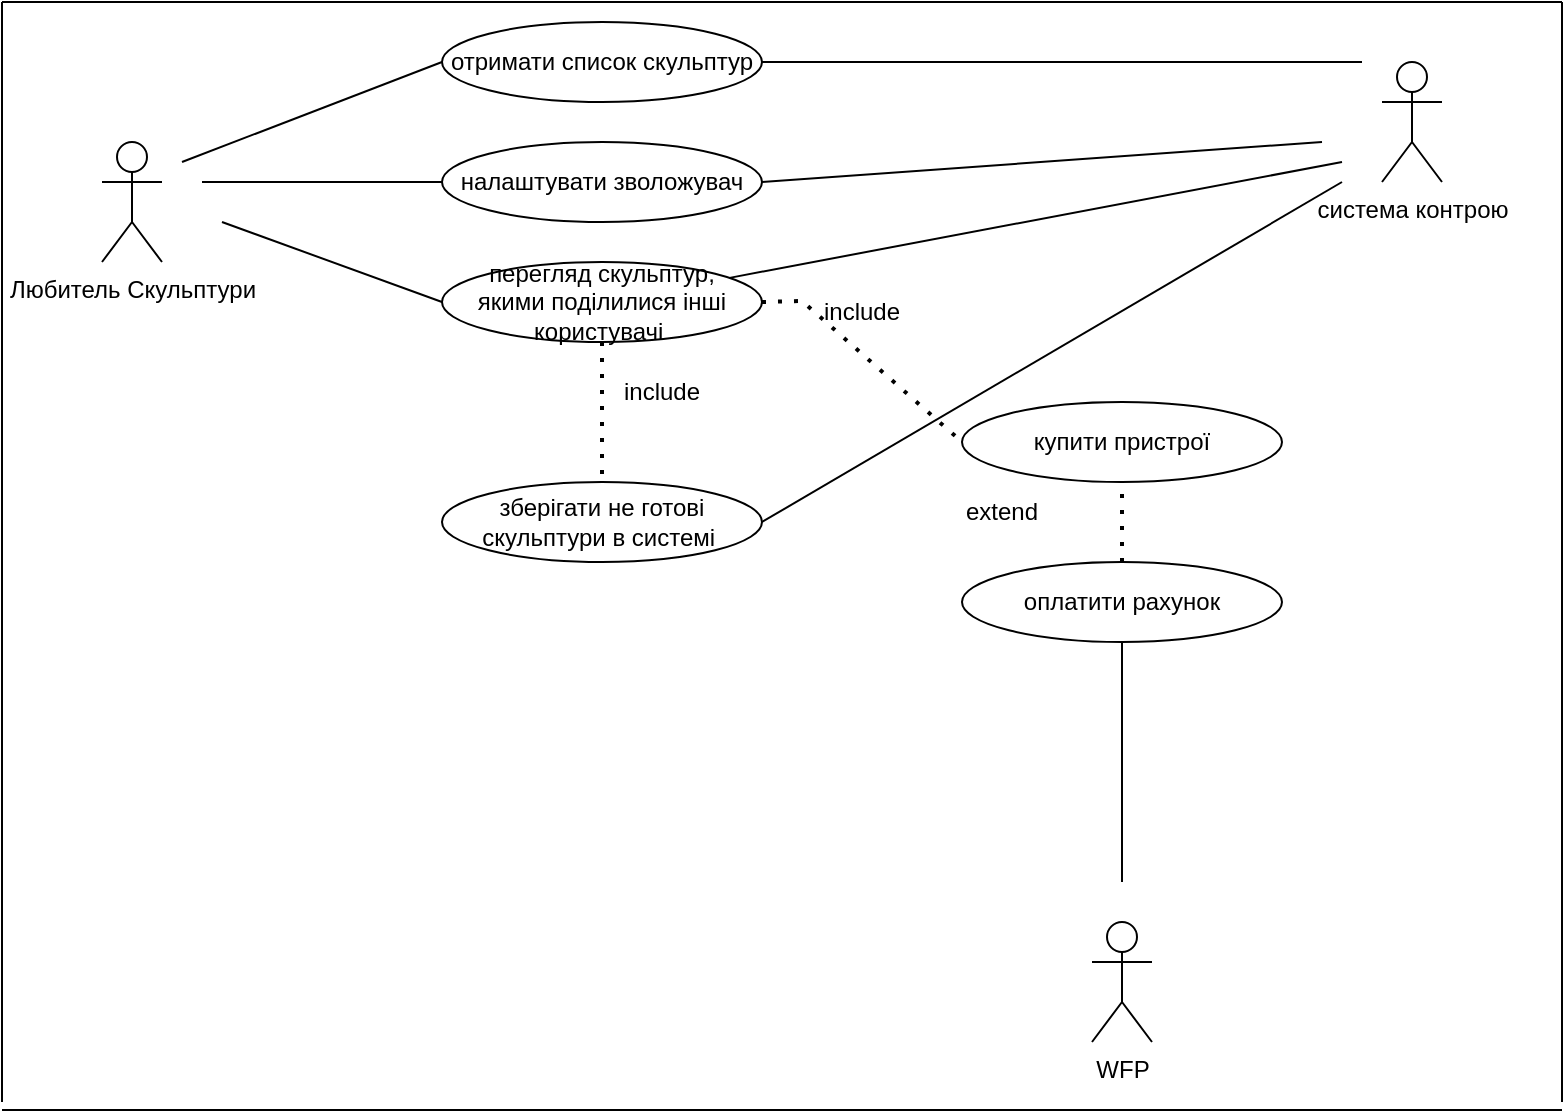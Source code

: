 <mxfile version="20.3.0" type="device"><diagram id="ooChydllbLdi2zz7a0jm" name="Страница 1"><mxGraphModel dx="1185" dy="662" grid="1" gridSize="10" guides="1" tooltips="1" connect="1" arrows="1" fold="1" page="1" pageScale="1" pageWidth="827" pageHeight="1169" math="0" shadow="0"><root><mxCell id="0"/><mxCell id="1" parent="0"/><mxCell id="dQ7thIJIyjBgFreXGTuO-1" value="Любитель Скульптури" style="shape=umlActor;verticalLabelPosition=bottom;verticalAlign=top;html=1;" parent="1" vertex="1"><mxGeometry x="70" y="100" width="30" height="60" as="geometry"/></mxCell><mxCell id="dQ7thIJIyjBgFreXGTuO-2" value="отримати список скульптур" style="ellipse;whiteSpace=wrap;html=1;" parent="1" vertex="1"><mxGeometry x="240" y="40" width="160" height="40" as="geometry"/></mxCell><mxCell id="dQ7thIJIyjBgFreXGTuO-3" value="налаштувати зволожувач" style="ellipse;whiteSpace=wrap;html=1;" parent="1" vertex="1"><mxGeometry x="240" y="100" width="160" height="40" as="geometry"/></mxCell><mxCell id="dQ7thIJIyjBgFreXGTuO-4" value="перегляд скульптур, &lt;br&gt;якими поділилися інші користувачі&amp;nbsp;" style="ellipse;whiteSpace=wrap;html=1;" parent="1" vertex="1"><mxGeometry x="240" y="160" width="160" height="40" as="geometry"/></mxCell><mxCell id="dQ7thIJIyjBgFreXGTuO-5" value="зберігати не готові скульптури в системі&amp;nbsp;" style="ellipse;whiteSpace=wrap;html=1;" parent="1" vertex="1"><mxGeometry x="240" y="270" width="160" height="40" as="geometry"/></mxCell><mxCell id="dQ7thIJIyjBgFreXGTuO-8" value="" style="endArrow=none;html=1;rounded=0;entryX=0;entryY=0.5;entryDx=0;entryDy=0;" parent="1" target="dQ7thIJIyjBgFreXGTuO-2" edge="1"><mxGeometry width="50" height="50" relative="1" as="geometry"><mxPoint x="110" y="110" as="sourcePoint"/><mxPoint x="170" y="80" as="targetPoint"/></mxGeometry></mxCell><mxCell id="dQ7thIJIyjBgFreXGTuO-9" value="" style="endArrow=none;html=1;rounded=0;" parent="1" target="dQ7thIJIyjBgFreXGTuO-3" edge="1"><mxGeometry width="50" height="50" relative="1" as="geometry"><mxPoint x="120" y="120" as="sourcePoint"/><mxPoint x="250" y="70" as="targetPoint"/></mxGeometry></mxCell><mxCell id="dQ7thIJIyjBgFreXGTuO-10" value="" style="endArrow=none;html=1;rounded=0;entryX=0;entryY=0.5;entryDx=0;entryDy=0;" parent="1" target="dQ7thIJIyjBgFreXGTuO-4" edge="1"><mxGeometry width="50" height="50" relative="1" as="geometry"><mxPoint x="130" y="140" as="sourcePoint"/><mxPoint x="250" y="130" as="targetPoint"/></mxGeometry></mxCell><mxCell id="dQ7thIJIyjBgFreXGTuO-12" value="купити пристрої" style="ellipse;whiteSpace=wrap;html=1;" parent="1" vertex="1"><mxGeometry x="500" y="230" width="160" height="40" as="geometry"/></mxCell><mxCell id="dQ7thIJIyjBgFreXGTuO-13" value="" style="endArrow=none;dashed=1;html=1;dashPattern=1 3;strokeWidth=2;rounded=0;entryX=0;entryY=0.5;entryDx=0;entryDy=0;exitX=1;exitY=0.5;exitDx=0;exitDy=0;" parent="1" source="dQ7thIJIyjBgFreXGTuO-4" target="dQ7thIJIyjBgFreXGTuO-12" edge="1"><mxGeometry width="50" height="50" relative="1" as="geometry"><mxPoint x="400" y="180" as="sourcePoint"/><mxPoint x="470" y="179.5" as="targetPoint"/><Array as="points"><mxPoint x="420" y="179.5"/></Array></mxGeometry></mxCell><mxCell id="dQ7thIJIyjBgFreXGTuO-14" value="include" style="text;html=1;strokeColor=none;fillColor=none;align=center;verticalAlign=middle;whiteSpace=wrap;rounded=0;" parent="1" vertex="1"><mxGeometry x="420" y="170" width="60" height="30" as="geometry"/></mxCell><mxCell id="dQ7thIJIyjBgFreXGTuO-15" value="оплатити рахунок" style="ellipse;whiteSpace=wrap;html=1;" parent="1" vertex="1"><mxGeometry x="500" y="310" width="160" height="40" as="geometry"/></mxCell><mxCell id="dQ7thIJIyjBgFreXGTuO-16" value="" style="endArrow=none;dashed=1;html=1;dashPattern=1 3;strokeWidth=2;rounded=0;entryX=0.5;entryY=1;entryDx=0;entryDy=0;exitX=0.5;exitY=0;exitDx=0;exitDy=0;" parent="1" source="dQ7thIJIyjBgFreXGTuO-15" target="dQ7thIJIyjBgFreXGTuO-12" edge="1"><mxGeometry width="50" height="50" relative="1" as="geometry"><mxPoint x="390" y="410" as="sourcePoint"/><mxPoint x="440" y="360" as="targetPoint"/></mxGeometry></mxCell><mxCell id="dQ7thIJIyjBgFreXGTuO-17" value="extend" style="text;html=1;strokeColor=none;fillColor=none;align=center;verticalAlign=middle;whiteSpace=wrap;rounded=0;" parent="1" vertex="1"><mxGeometry x="490" y="270" width="60" height="30" as="geometry"/></mxCell><mxCell id="dQ7thIJIyjBgFreXGTuO-22" value="WFP" style="shape=umlActor;verticalLabelPosition=bottom;verticalAlign=top;html=1;outlineConnect=0;" parent="1" vertex="1"><mxGeometry x="565" y="490" width="30" height="60" as="geometry"/></mxCell><mxCell id="dQ7thIJIyjBgFreXGTuO-23" value="" style="endArrow=none;html=1;rounded=0;entryX=0.5;entryY=1;entryDx=0;entryDy=0;" parent="1" target="dQ7thIJIyjBgFreXGTuO-15" edge="1"><mxGeometry width="50" height="50" relative="1" as="geometry"><mxPoint x="580" y="470" as="sourcePoint"/><mxPoint x="560" y="420" as="targetPoint"/></mxGeometry></mxCell><mxCell id="dQ7thIJIyjBgFreXGTuO-24" value="система контрою" style="shape=umlActor;verticalLabelPosition=bottom;verticalAlign=top;html=1;outlineConnect=0;" parent="1" vertex="1"><mxGeometry x="710" y="60" width="30" height="60" as="geometry"/></mxCell><mxCell id="dQ7thIJIyjBgFreXGTuO-25" value="" style="endArrow=none;html=1;rounded=0;entryX=1;entryY=0.5;entryDx=0;entryDy=0;" parent="1" target="dQ7thIJIyjBgFreXGTuO-2" edge="1"><mxGeometry width="50" height="50" relative="1" as="geometry"><mxPoint x="700" y="60" as="sourcePoint"/><mxPoint x="250" y="70" as="targetPoint"/></mxGeometry></mxCell><mxCell id="dQ7thIJIyjBgFreXGTuO-26" value="" style="endArrow=none;html=1;rounded=0;entryX=1;entryY=0.5;entryDx=0;entryDy=0;" parent="1" target="dQ7thIJIyjBgFreXGTuO-3" edge="1"><mxGeometry width="50" height="50" relative="1" as="geometry"><mxPoint x="680" y="100" as="sourcePoint"/><mxPoint x="250" y="130" as="targetPoint"/></mxGeometry></mxCell><mxCell id="dQ7thIJIyjBgFreXGTuO-27" value="" style="endArrow=none;html=1;rounded=0;" parent="1" target="dQ7thIJIyjBgFreXGTuO-4" edge="1"><mxGeometry width="50" height="50" relative="1" as="geometry"><mxPoint x="690" y="110" as="sourcePoint"/><mxPoint x="410" y="130" as="targetPoint"/></mxGeometry></mxCell><mxCell id="dQ7thIJIyjBgFreXGTuO-28" value="" style="endArrow=none;html=1;rounded=0;entryX=1;entryY=0.5;entryDx=0;entryDy=0;" parent="1" target="dQ7thIJIyjBgFreXGTuO-5" edge="1"><mxGeometry width="50" height="50" relative="1" as="geometry"><mxPoint x="690" y="120" as="sourcePoint"/><mxPoint x="393.793" y="177.931" as="targetPoint"/></mxGeometry></mxCell><mxCell id="ybV1Wa_5oU9VnWizN3Ou-4" value="" style="endArrow=none;html=1;rounded=0;" edge="1" parent="1"><mxGeometry width="50" height="50" relative="1" as="geometry"><mxPoint x="20" y="580" as="sourcePoint"/><mxPoint x="20" y="30" as="targetPoint"/></mxGeometry></mxCell><mxCell id="ybV1Wa_5oU9VnWizN3Ou-5" value="" style="endArrow=none;html=1;rounded=0;" edge="1" parent="1"><mxGeometry width="50" height="50" relative="1" as="geometry"><mxPoint x="800" y="30" as="sourcePoint"/><mxPoint x="20" y="30" as="targetPoint"/></mxGeometry></mxCell><mxCell id="ybV1Wa_5oU9VnWizN3Ou-6" value="" style="endArrow=none;html=1;rounded=0;" edge="1" parent="1"><mxGeometry width="50" height="50" relative="1" as="geometry"><mxPoint x="800" y="584" as="sourcePoint"/><mxPoint x="20" y="584" as="targetPoint"/></mxGeometry></mxCell><mxCell id="ybV1Wa_5oU9VnWizN3Ou-7" value="" style="endArrow=none;html=1;rounded=0;" edge="1" parent="1"><mxGeometry width="50" height="50" relative="1" as="geometry"><mxPoint x="800" y="580" as="sourcePoint"/><mxPoint x="800" y="30" as="targetPoint"/></mxGeometry></mxCell><mxCell id="ybV1Wa_5oU9VnWizN3Ou-11" value="" style="endArrow=none;dashed=1;html=1;dashPattern=1 3;strokeWidth=2;rounded=0;entryX=0.5;entryY=0;entryDx=0;entryDy=0;exitX=0.5;exitY=1;exitDx=0;exitDy=0;" edge="1" parent="1" source="dQ7thIJIyjBgFreXGTuO-4" target="dQ7thIJIyjBgFreXGTuO-5"><mxGeometry width="50" height="50" relative="1" as="geometry"><mxPoint x="410" y="190" as="sourcePoint"/><mxPoint x="510" y="250.0" as="targetPoint"/><Array as="points"/></mxGeometry></mxCell><mxCell id="ybV1Wa_5oU9VnWizN3Ou-13" value="include" style="text;html=1;strokeColor=none;fillColor=none;align=center;verticalAlign=middle;whiteSpace=wrap;rounded=0;" vertex="1" parent="1"><mxGeometry x="320" y="210" width="60" height="30" as="geometry"/></mxCell></root></mxGraphModel></diagram></mxfile>
